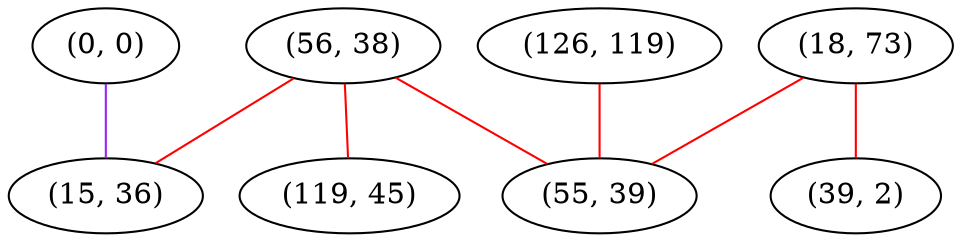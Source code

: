 graph "" {
"(0, 0)";
"(56, 38)";
"(126, 119)";
"(18, 73)";
"(15, 36)";
"(119, 45)";
"(55, 39)";
"(39, 2)";
"(0, 0)" -- "(15, 36)"  [color=purple, key=0, weight=4];
"(56, 38)" -- "(15, 36)"  [color=red, key=0, weight=1];
"(56, 38)" -- "(119, 45)"  [color=red, key=0, weight=1];
"(56, 38)" -- "(55, 39)"  [color=red, key=0, weight=1];
"(126, 119)" -- "(55, 39)"  [color=red, key=0, weight=1];
"(18, 73)" -- "(55, 39)"  [color=red, key=0, weight=1];
"(18, 73)" -- "(39, 2)"  [color=red, key=0, weight=1];
}
